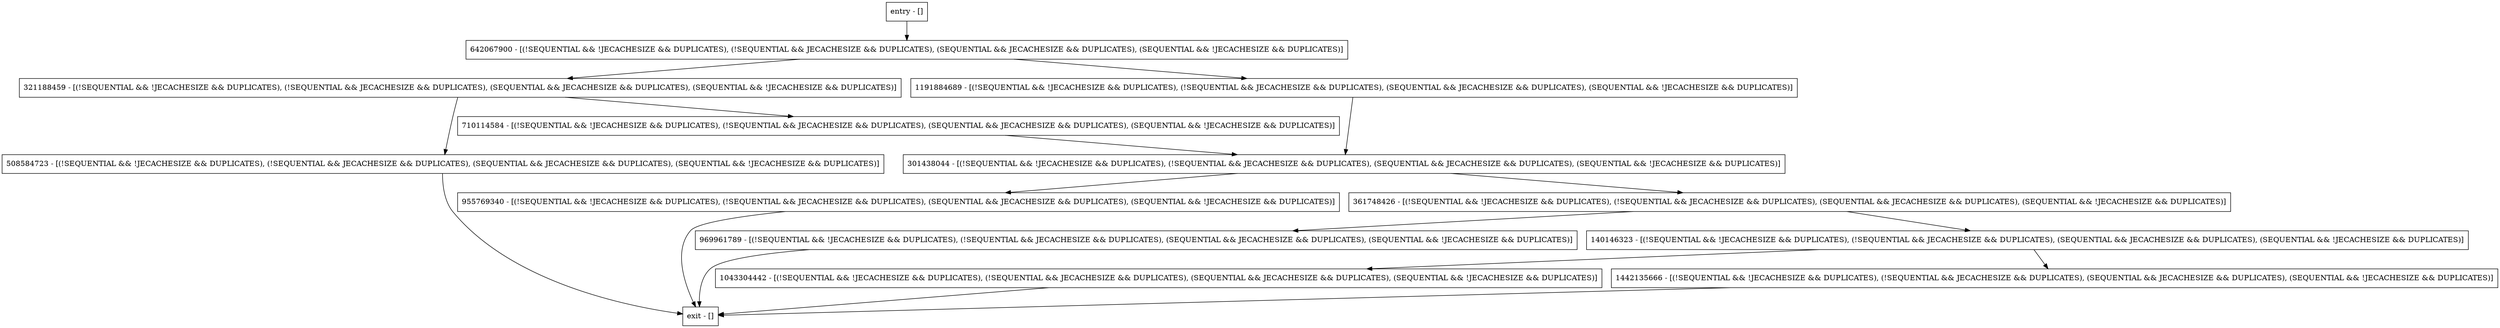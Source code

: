 digraph getWriteIntLength {
node [shape=record];
321188459 [label="321188459 - [(!SEQUENTIAL && !JECACHESIZE && DUPLICATES), (!SEQUENTIAL && JECACHESIZE && DUPLICATES), (SEQUENTIAL && JECACHESIZE && DUPLICATES), (SEQUENTIAL && !JECACHESIZE && DUPLICATES)]"];
1191884689 [label="1191884689 - [(!SEQUENTIAL && !JECACHESIZE && DUPLICATES), (!SEQUENTIAL && JECACHESIZE && DUPLICATES), (SEQUENTIAL && JECACHESIZE && DUPLICATES), (SEQUENTIAL && !JECACHESIZE && DUPLICATES)]"];
642067900 [label="642067900 - [(!SEQUENTIAL && !JECACHESIZE && DUPLICATES), (!SEQUENTIAL && JECACHESIZE && DUPLICATES), (SEQUENTIAL && JECACHESIZE && DUPLICATES), (SEQUENTIAL && !JECACHESIZE && DUPLICATES)]"];
1442135666 [label="1442135666 - [(!SEQUENTIAL && !JECACHESIZE && DUPLICATES), (!SEQUENTIAL && JECACHESIZE && DUPLICATES), (SEQUENTIAL && JECACHESIZE && DUPLICATES), (SEQUENTIAL && !JECACHESIZE && DUPLICATES)]"];
361748426 [label="361748426 - [(!SEQUENTIAL && !JECACHESIZE && DUPLICATES), (!SEQUENTIAL && JECACHESIZE && DUPLICATES), (SEQUENTIAL && JECACHESIZE && DUPLICATES), (SEQUENTIAL && !JECACHESIZE && DUPLICATES)]"];
entry [label="entry - []"];
exit [label="exit - []"];
710114584 [label="710114584 - [(!SEQUENTIAL && !JECACHESIZE && DUPLICATES), (!SEQUENTIAL && JECACHESIZE && DUPLICATES), (SEQUENTIAL && JECACHESIZE && DUPLICATES), (SEQUENTIAL && !JECACHESIZE && DUPLICATES)]"];
969961789 [label="969961789 - [(!SEQUENTIAL && !JECACHESIZE && DUPLICATES), (!SEQUENTIAL && JECACHESIZE && DUPLICATES), (SEQUENTIAL && JECACHESIZE && DUPLICATES), (SEQUENTIAL && !JECACHESIZE && DUPLICATES)]"];
508584723 [label="508584723 - [(!SEQUENTIAL && !JECACHESIZE && DUPLICATES), (!SEQUENTIAL && JECACHESIZE && DUPLICATES), (SEQUENTIAL && JECACHESIZE && DUPLICATES), (SEQUENTIAL && !JECACHESIZE && DUPLICATES)]"];
301438044 [label="301438044 - [(!SEQUENTIAL && !JECACHESIZE && DUPLICATES), (!SEQUENTIAL && JECACHESIZE && DUPLICATES), (SEQUENTIAL && JECACHESIZE && DUPLICATES), (SEQUENTIAL && !JECACHESIZE && DUPLICATES)]"];
140146323 [label="140146323 - [(!SEQUENTIAL && !JECACHESIZE && DUPLICATES), (!SEQUENTIAL && JECACHESIZE && DUPLICATES), (SEQUENTIAL && JECACHESIZE && DUPLICATES), (SEQUENTIAL && !JECACHESIZE && DUPLICATES)]"];
1043304442 [label="1043304442 - [(!SEQUENTIAL && !JECACHESIZE && DUPLICATES), (!SEQUENTIAL && JECACHESIZE && DUPLICATES), (SEQUENTIAL && JECACHESIZE && DUPLICATES), (SEQUENTIAL && !JECACHESIZE && DUPLICATES)]"];
955769340 [label="955769340 - [(!SEQUENTIAL && !JECACHESIZE && DUPLICATES), (!SEQUENTIAL && JECACHESIZE && DUPLICATES), (SEQUENTIAL && JECACHESIZE && DUPLICATES), (SEQUENTIAL && !JECACHESIZE && DUPLICATES)]"];
entry;
exit;
321188459 -> 710114584;
321188459 -> 508584723;
1191884689 -> 301438044;
642067900 -> 321188459;
642067900 -> 1191884689;
1442135666 -> exit;
361748426 -> 969961789;
361748426 -> 140146323;
entry -> 642067900;
710114584 -> 301438044;
969961789 -> exit;
508584723 -> exit;
301438044 -> 955769340;
301438044 -> 361748426;
140146323 -> 1442135666;
140146323 -> 1043304442;
1043304442 -> exit;
955769340 -> exit;
}
